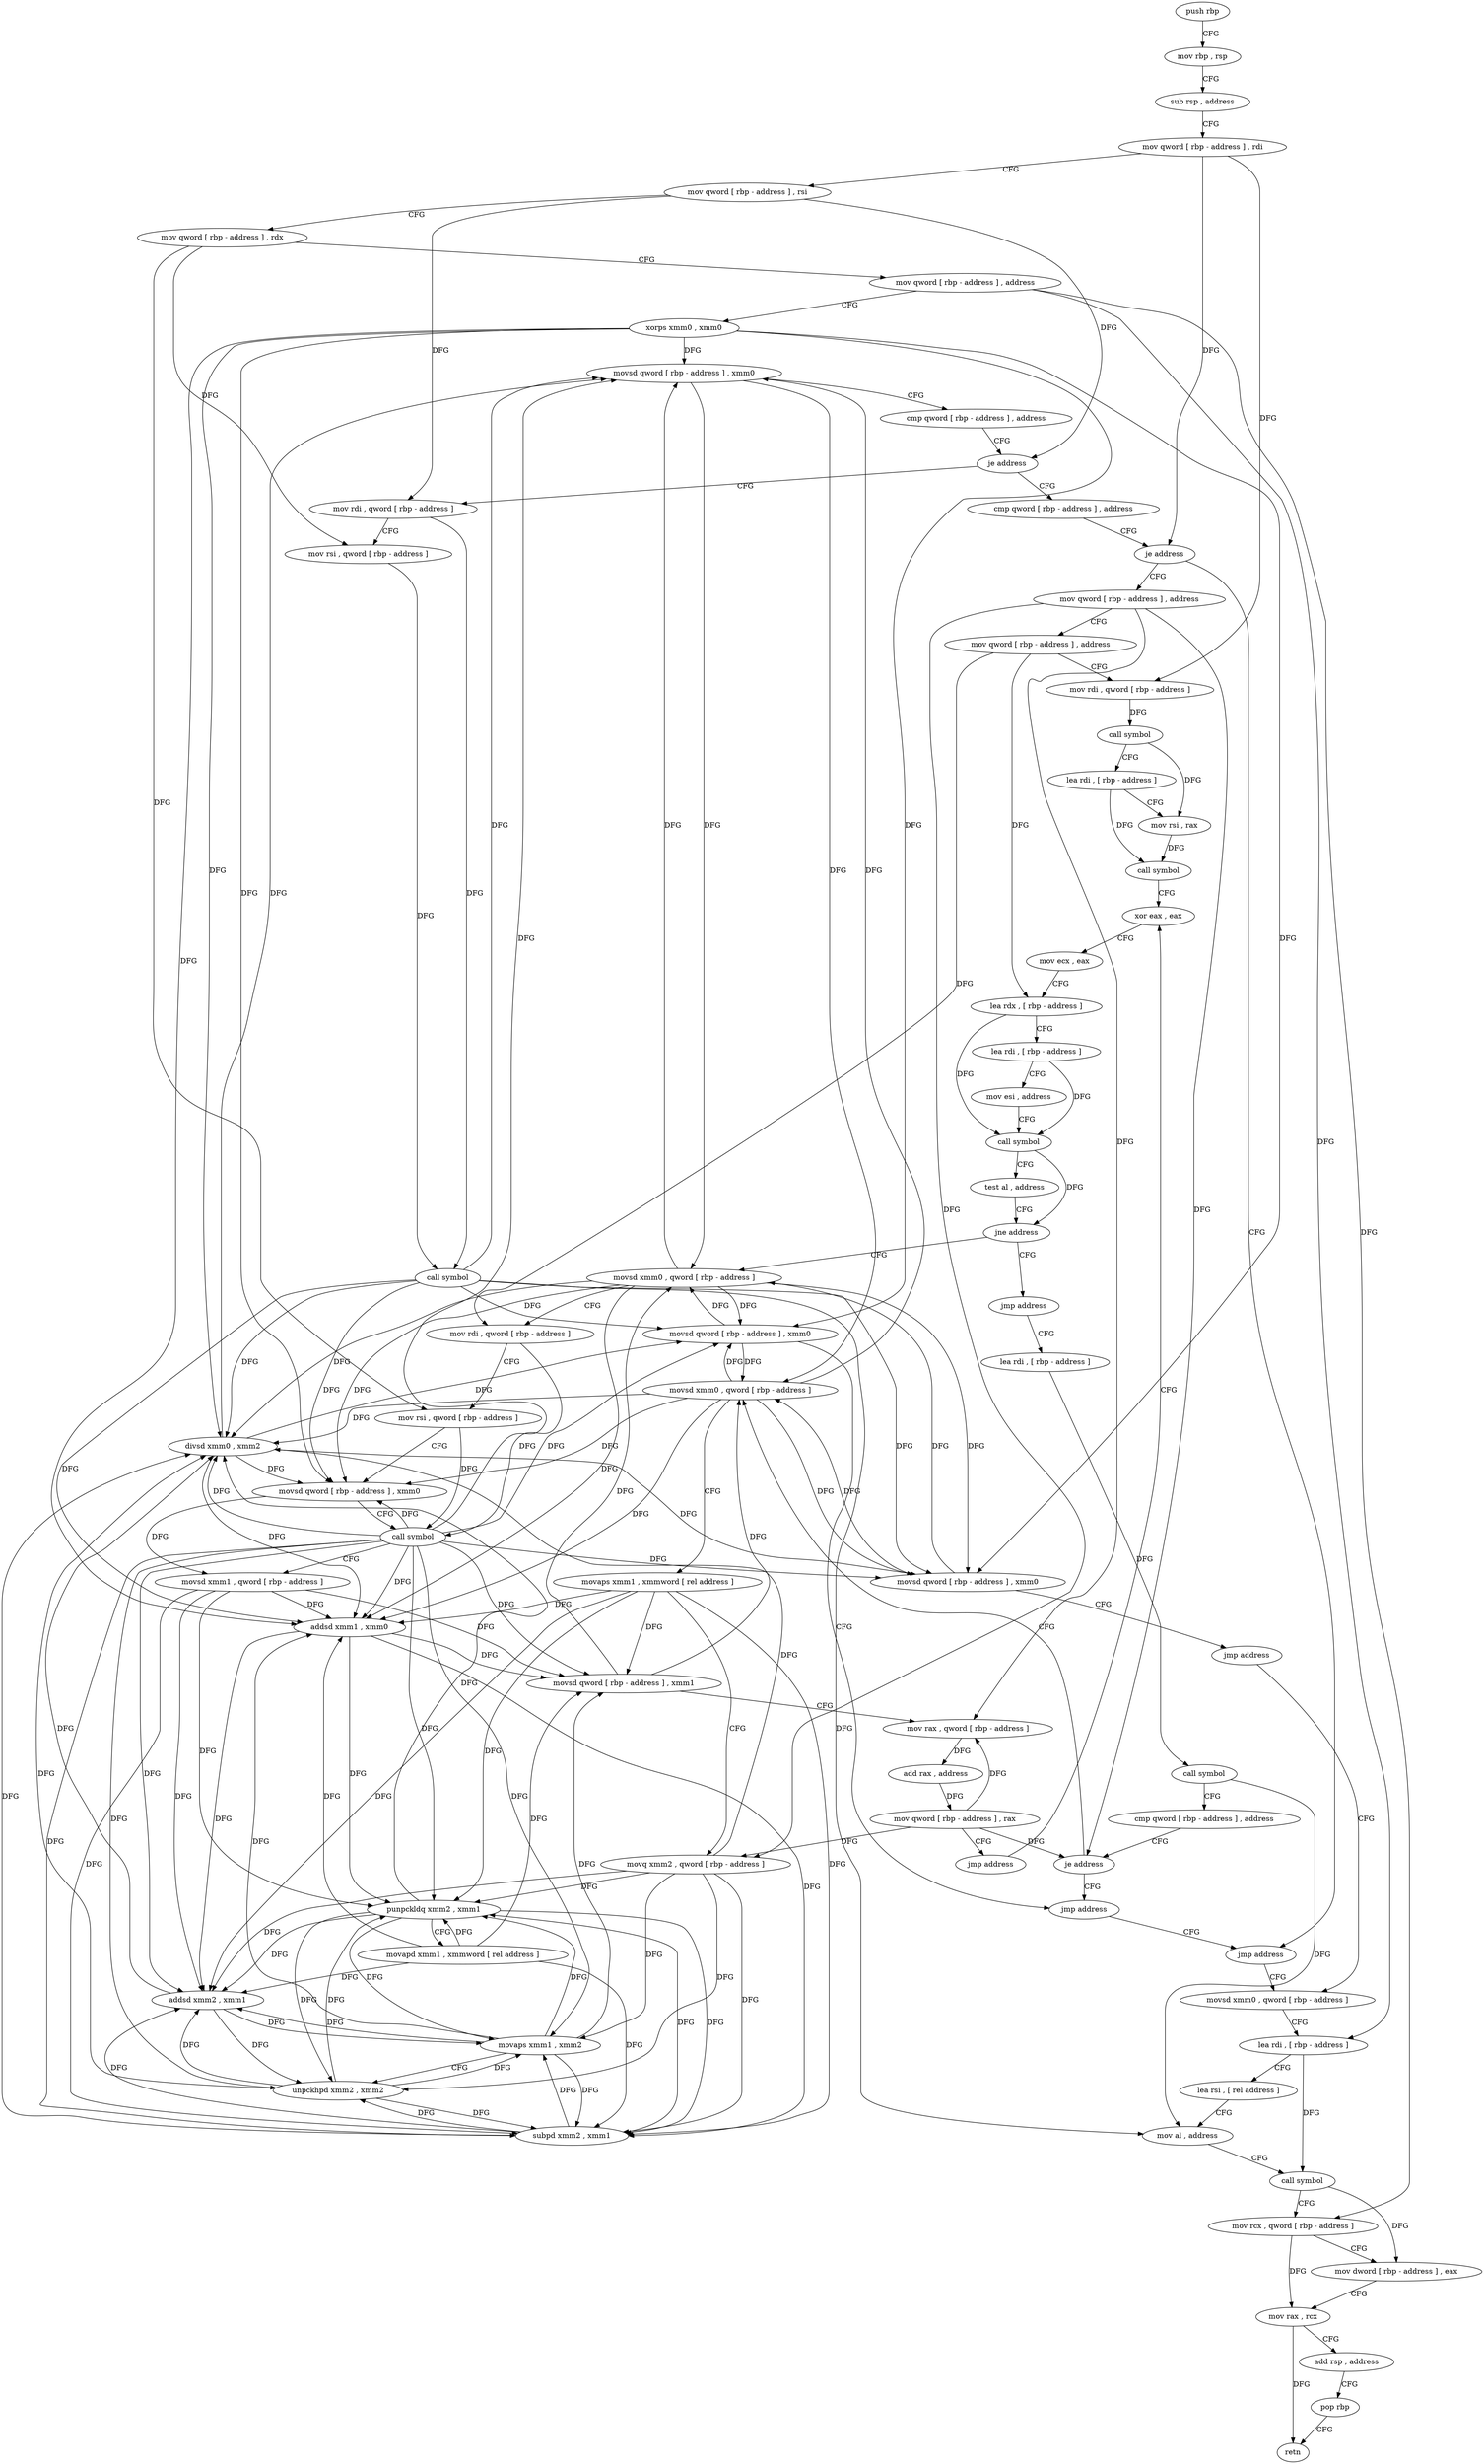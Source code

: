 digraph "func" {
"190960" [label = "push rbp" ]
"190961" [label = "mov rbp , rsp" ]
"190964" [label = "sub rsp , address" ]
"190971" [label = "mov qword [ rbp - address ] , rdi" ]
"190975" [label = "mov qword [ rbp - address ] , rsi" ]
"190979" [label = "mov qword [ rbp - address ] , rdx" ]
"190983" [label = "mov qword [ rbp - address ] , address" ]
"190991" [label = "xorps xmm0 , xmm0" ]
"190994" [label = "movsd qword [ rbp - address ] , xmm0" ]
"190999" [label = "cmp qword [ rbp - address ] , address" ]
"191004" [label = "je address" ]
"191033" [label = "cmp qword [ rbp - address ] , address" ]
"191010" [label = "mov rdi , qword [ rbp - address ]" ]
"191038" [label = "je address" ]
"191250" [label = "jmp address" ]
"191044" [label = "mov qword [ rbp - address ] , address" ]
"191014" [label = "mov rsi , qword [ rbp - address ]" ]
"191018" [label = "call symbol" ]
"191023" [label = "movsd qword [ rbp - address ] , xmm0" ]
"191028" [label = "jmp address" ]
"191255" [label = "movsd xmm0 , qword [ rbp - address ]" ]
"191052" [label = "mov qword [ rbp - address ] , address" ]
"191060" [label = "mov rdi , qword [ rbp - address ]" ]
"191064" [label = "call symbol" ]
"191069" [label = "lea rdi , [ rbp - address ]" ]
"191073" [label = "mov rsi , rax" ]
"191076" [label = "call symbol" ]
"191081" [label = "xor eax , eax" ]
"191260" [label = "lea rdi , [ rbp - address ]" ]
"191264" [label = "lea rsi , [ rel address ]" ]
"191271" [label = "mov al , address" ]
"191273" [label = "call symbol" ]
"191278" [label = "mov rcx , qword [ rbp - address ]" ]
"191282" [label = "mov dword [ rbp - address ] , eax" ]
"191288" [label = "mov rax , rcx" ]
"191291" [label = "add rsp , address" ]
"191298" [label = "pop rbp" ]
"191299" [label = "retn" ]
"191116" [label = "movsd xmm0 , qword [ rbp - address ]" ]
"191121" [label = "mov rdi , qword [ rbp - address ]" ]
"191125" [label = "mov rsi , qword [ rbp - address ]" ]
"191129" [label = "movsd qword [ rbp - address ] , xmm0" ]
"191134" [label = "call symbol" ]
"191139" [label = "movsd xmm1 , qword [ rbp - address ]" ]
"191144" [label = "addsd xmm1 , xmm0" ]
"191148" [label = "movsd qword [ rbp - address ] , xmm1" ]
"191153" [label = "mov rax , qword [ rbp - address ]" ]
"191157" [label = "add rax , address" ]
"191163" [label = "mov qword [ rbp - address ] , rax" ]
"191167" [label = "jmp address" ]
"191111" [label = "jmp address" ]
"191172" [label = "lea rdi , [ rbp - address ]" ]
"191083" [label = "mov ecx , eax" ]
"191085" [label = "lea rdx , [ rbp - address ]" ]
"191089" [label = "lea rdi , [ rbp - address ]" ]
"191093" [label = "mov esi , address" ]
"191098" [label = "call symbol" ]
"191103" [label = "test al , address" ]
"191105" [label = "jne address" ]
"191176" [label = "call symbol" ]
"191181" [label = "cmp qword [ rbp - address ] , address" ]
"191186" [label = "je address" ]
"191245" [label = "jmp address" ]
"191192" [label = "movsd xmm0 , qword [ rbp - address ]" ]
"191197" [label = "movaps xmm1 , xmmword [ rel address ]" ]
"191204" [label = "movq xmm2 , qword [ rbp - address ]" ]
"191209" [label = "punpckldq xmm2 , xmm1" ]
"191213" [label = "movapd xmm1 , xmmword [ rel address ]" ]
"191221" [label = "subpd xmm2 , xmm1" ]
"191225" [label = "movaps xmm1 , xmm2" ]
"191228" [label = "unpckhpd xmm2 , xmm2" ]
"191232" [label = "addsd xmm2 , xmm1" ]
"191236" [label = "divsd xmm0 , xmm2" ]
"191240" [label = "movsd qword [ rbp - address ] , xmm0" ]
"190960" -> "190961" [ label = "CFG" ]
"190961" -> "190964" [ label = "CFG" ]
"190964" -> "190971" [ label = "CFG" ]
"190971" -> "190975" [ label = "CFG" ]
"190971" -> "191038" [ label = "DFG" ]
"190971" -> "191060" [ label = "DFG" ]
"190975" -> "190979" [ label = "CFG" ]
"190975" -> "191004" [ label = "DFG" ]
"190975" -> "191010" [ label = "DFG" ]
"190979" -> "190983" [ label = "CFG" ]
"190979" -> "191014" [ label = "DFG" ]
"190979" -> "191125" [ label = "DFG" ]
"190983" -> "190991" [ label = "CFG" ]
"190983" -> "191278" [ label = "DFG" ]
"190983" -> "191260" [ label = "DFG" ]
"190991" -> "190994" [ label = "DFG" ]
"190991" -> "191023" [ label = "DFG" ]
"190991" -> "191129" [ label = "DFG" ]
"190991" -> "191144" [ label = "DFG" ]
"190991" -> "191236" [ label = "DFG" ]
"190991" -> "191240" [ label = "DFG" ]
"190994" -> "190999" [ label = "CFG" ]
"190994" -> "191116" [ label = "DFG" ]
"190994" -> "191192" [ label = "DFG" ]
"190999" -> "191004" [ label = "CFG" ]
"191004" -> "191033" [ label = "CFG" ]
"191004" -> "191010" [ label = "CFG" ]
"191033" -> "191038" [ label = "CFG" ]
"191010" -> "191014" [ label = "CFG" ]
"191010" -> "191018" [ label = "DFG" ]
"191038" -> "191250" [ label = "CFG" ]
"191038" -> "191044" [ label = "CFG" ]
"191250" -> "191255" [ label = "CFG" ]
"191044" -> "191052" [ label = "CFG" ]
"191044" -> "191153" [ label = "DFG" ]
"191044" -> "191186" [ label = "DFG" ]
"191044" -> "191204" [ label = "DFG" ]
"191014" -> "191018" [ label = "DFG" ]
"191018" -> "191023" [ label = "DFG" ]
"191018" -> "190994" [ label = "DFG" ]
"191018" -> "191271" [ label = "DFG" ]
"191018" -> "191129" [ label = "DFG" ]
"191018" -> "191144" [ label = "DFG" ]
"191018" -> "191236" [ label = "DFG" ]
"191018" -> "191240" [ label = "DFG" ]
"191023" -> "191028" [ label = "CFG" ]
"191023" -> "191116" [ label = "DFG" ]
"191023" -> "191192" [ label = "DFG" ]
"191028" -> "191255" [ label = "CFG" ]
"191255" -> "191260" [ label = "CFG" ]
"191052" -> "191060" [ label = "CFG" ]
"191052" -> "191121" [ label = "DFG" ]
"191052" -> "191085" [ label = "DFG" ]
"191060" -> "191064" [ label = "DFG" ]
"191064" -> "191069" [ label = "CFG" ]
"191064" -> "191073" [ label = "DFG" ]
"191069" -> "191073" [ label = "CFG" ]
"191069" -> "191076" [ label = "DFG" ]
"191073" -> "191076" [ label = "DFG" ]
"191076" -> "191081" [ label = "CFG" ]
"191081" -> "191083" [ label = "CFG" ]
"191260" -> "191264" [ label = "CFG" ]
"191260" -> "191273" [ label = "DFG" ]
"191264" -> "191271" [ label = "CFG" ]
"191271" -> "191273" [ label = "CFG" ]
"191273" -> "191278" [ label = "CFG" ]
"191273" -> "191282" [ label = "DFG" ]
"191278" -> "191282" [ label = "CFG" ]
"191278" -> "191288" [ label = "DFG" ]
"191282" -> "191288" [ label = "CFG" ]
"191288" -> "191291" [ label = "CFG" ]
"191288" -> "191299" [ label = "DFG" ]
"191291" -> "191298" [ label = "CFG" ]
"191298" -> "191299" [ label = "CFG" ]
"191116" -> "191121" [ label = "CFG" ]
"191116" -> "190994" [ label = "DFG" ]
"191116" -> "191023" [ label = "DFG" ]
"191116" -> "191129" [ label = "DFG" ]
"191116" -> "191144" [ label = "DFG" ]
"191116" -> "191236" [ label = "DFG" ]
"191116" -> "191240" [ label = "DFG" ]
"191121" -> "191125" [ label = "CFG" ]
"191121" -> "191134" [ label = "DFG" ]
"191125" -> "191129" [ label = "CFG" ]
"191125" -> "191134" [ label = "DFG" ]
"191129" -> "191134" [ label = "CFG" ]
"191129" -> "191139" [ label = "DFG" ]
"191134" -> "191139" [ label = "CFG" ]
"191134" -> "190994" [ label = "DFG" ]
"191134" -> "191023" [ label = "DFG" ]
"191134" -> "191129" [ label = "DFG" ]
"191134" -> "191144" [ label = "DFG" ]
"191134" -> "191236" [ label = "DFG" ]
"191134" -> "191240" [ label = "DFG" ]
"191134" -> "191148" [ label = "DFG" ]
"191134" -> "191209" [ label = "DFG" ]
"191134" -> "191221" [ label = "DFG" ]
"191134" -> "191232" [ label = "DFG" ]
"191134" -> "191225" [ label = "DFG" ]
"191134" -> "191228" [ label = "DFG" ]
"191139" -> "191144" [ label = "DFG" ]
"191139" -> "191148" [ label = "DFG" ]
"191139" -> "191209" [ label = "DFG" ]
"191139" -> "191221" [ label = "DFG" ]
"191139" -> "191232" [ label = "DFG" ]
"191144" -> "191148" [ label = "DFG" ]
"191144" -> "191209" [ label = "DFG" ]
"191144" -> "191221" [ label = "DFG" ]
"191144" -> "191232" [ label = "DFG" ]
"191148" -> "191153" [ label = "CFG" ]
"191148" -> "191116" [ label = "DFG" ]
"191148" -> "191192" [ label = "DFG" ]
"191153" -> "191157" [ label = "DFG" ]
"191157" -> "191163" [ label = "DFG" ]
"191163" -> "191167" [ label = "CFG" ]
"191163" -> "191153" [ label = "DFG" ]
"191163" -> "191186" [ label = "DFG" ]
"191163" -> "191204" [ label = "DFG" ]
"191167" -> "191081" [ label = "CFG" ]
"191111" -> "191172" [ label = "CFG" ]
"191172" -> "191176" [ label = "DFG" ]
"191083" -> "191085" [ label = "CFG" ]
"191085" -> "191089" [ label = "CFG" ]
"191085" -> "191098" [ label = "DFG" ]
"191089" -> "191093" [ label = "CFG" ]
"191089" -> "191098" [ label = "DFG" ]
"191093" -> "191098" [ label = "CFG" ]
"191098" -> "191103" [ label = "CFG" ]
"191098" -> "191105" [ label = "DFG" ]
"191103" -> "191105" [ label = "CFG" ]
"191105" -> "191116" [ label = "CFG" ]
"191105" -> "191111" [ label = "CFG" ]
"191176" -> "191181" [ label = "CFG" ]
"191176" -> "191271" [ label = "DFG" ]
"191181" -> "191186" [ label = "CFG" ]
"191186" -> "191245" [ label = "CFG" ]
"191186" -> "191192" [ label = "CFG" ]
"191245" -> "191250" [ label = "CFG" ]
"191192" -> "191197" [ label = "CFG" ]
"191192" -> "190994" [ label = "DFG" ]
"191192" -> "191023" [ label = "DFG" ]
"191192" -> "191129" [ label = "DFG" ]
"191192" -> "191144" [ label = "DFG" ]
"191192" -> "191236" [ label = "DFG" ]
"191192" -> "191240" [ label = "DFG" ]
"191197" -> "191204" [ label = "CFG" ]
"191197" -> "191148" [ label = "DFG" ]
"191197" -> "191144" [ label = "DFG" ]
"191197" -> "191209" [ label = "DFG" ]
"191197" -> "191221" [ label = "DFG" ]
"191197" -> "191232" [ label = "DFG" ]
"191204" -> "191209" [ label = "DFG" ]
"191204" -> "191221" [ label = "DFG" ]
"191204" -> "191225" [ label = "DFG" ]
"191204" -> "191228" [ label = "DFG" ]
"191204" -> "191232" [ label = "DFG" ]
"191204" -> "191236" [ label = "DFG" ]
"191209" -> "191213" [ label = "CFG" ]
"191209" -> "191221" [ label = "DFG" ]
"191209" -> "191225" [ label = "DFG" ]
"191209" -> "191228" [ label = "DFG" ]
"191209" -> "191232" [ label = "DFG" ]
"191209" -> "191236" [ label = "DFG" ]
"191213" -> "191221" [ label = "DFG" ]
"191213" -> "191148" [ label = "DFG" ]
"191213" -> "191209" [ label = "DFG" ]
"191213" -> "191144" [ label = "DFG" ]
"191213" -> "191232" [ label = "DFG" ]
"191221" -> "191225" [ label = "DFG" ]
"191221" -> "191209" [ label = "DFG" ]
"191221" -> "191228" [ label = "DFG" ]
"191221" -> "191232" [ label = "DFG" ]
"191221" -> "191236" [ label = "DFG" ]
"191225" -> "191228" [ label = "CFG" ]
"191225" -> "191148" [ label = "DFG" ]
"191225" -> "191209" [ label = "DFG" ]
"191225" -> "191221" [ label = "DFG" ]
"191225" -> "191144" [ label = "DFG" ]
"191225" -> "191232" [ label = "DFG" ]
"191228" -> "191232" [ label = "DFG" ]
"191228" -> "191225" [ label = "DFG" ]
"191228" -> "191209" [ label = "DFG" ]
"191228" -> "191221" [ label = "DFG" ]
"191228" -> "191236" [ label = "DFG" ]
"191232" -> "191236" [ label = "DFG" ]
"191232" -> "191225" [ label = "DFG" ]
"191232" -> "191228" [ label = "DFG" ]
"191236" -> "191240" [ label = "DFG" ]
"191236" -> "190994" [ label = "DFG" ]
"191236" -> "191023" [ label = "DFG" ]
"191236" -> "191129" [ label = "DFG" ]
"191236" -> "191144" [ label = "DFG" ]
"191240" -> "191245" [ label = "CFG" ]
"191240" -> "191116" [ label = "DFG" ]
"191240" -> "191192" [ label = "DFG" ]
}
